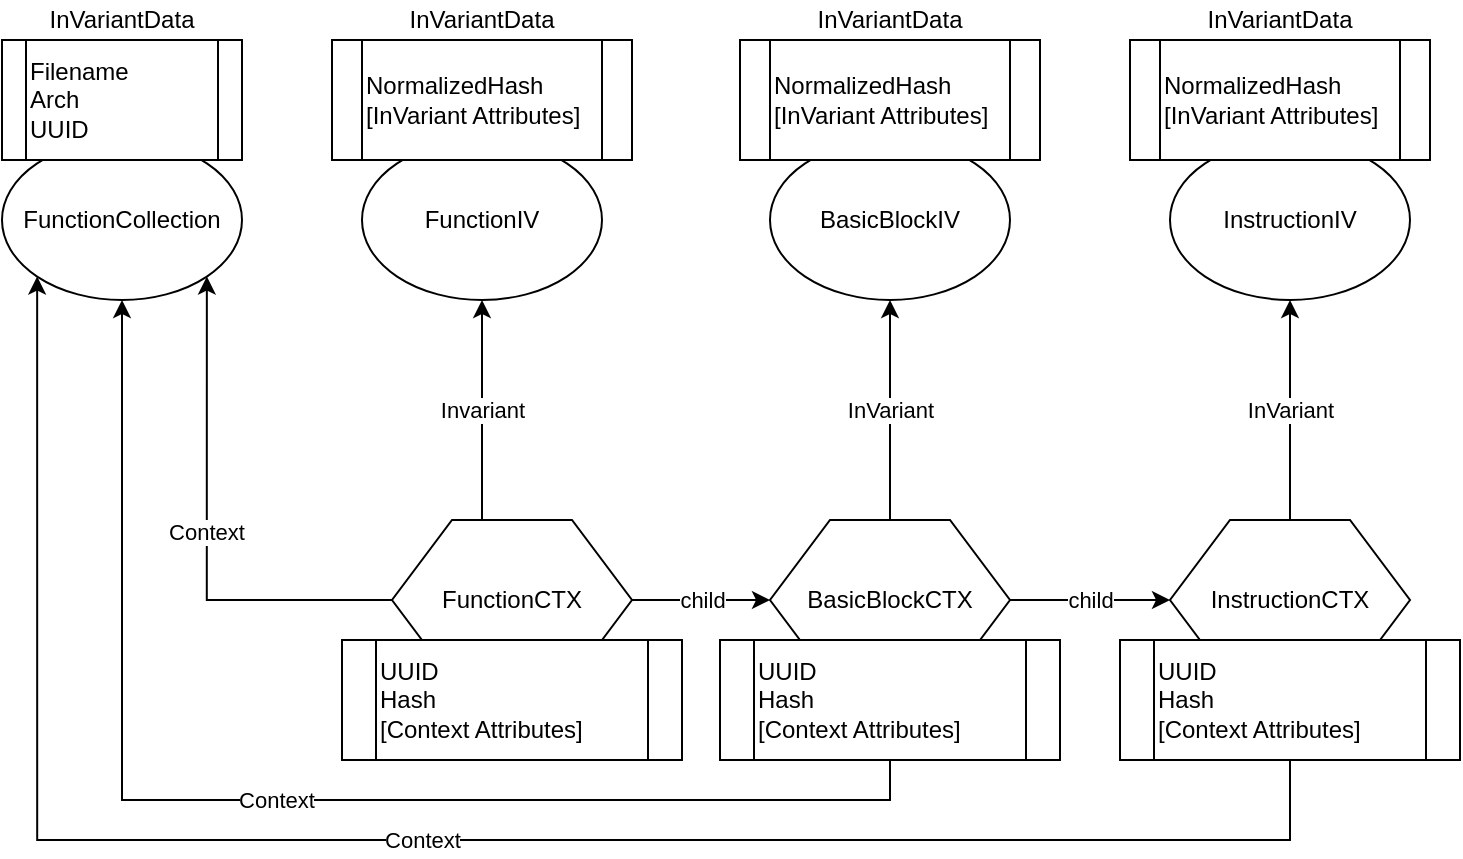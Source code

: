 <mxfile version="12.4.2" type="device" pages="1"><diagram id="bcFqXS2yl1Sr107ikY4w" name="Page-1"><mxGraphModel dx="1250" dy="579" grid="1" gridSize="10" guides="1" tooltips="1" connect="1" arrows="1" fold="1" page="1" pageScale="1" pageWidth="850" pageHeight="1100" math="0" shadow="0"><root><mxCell id="0"/><mxCell id="1" parent="0"/><mxCell id="XnRK6Sr7lQeAUw-V274N-1" value="FunctionCollection" style="ellipse;whiteSpace=wrap;html=1;" parent="1" vertex="1"><mxGeometry x="80" y="100" width="120" height="80" as="geometry"/></mxCell><mxCell id="XnRK6Sr7lQeAUw-V274N-2" value="FunctionIV" style="ellipse;whiteSpace=wrap;html=1;" parent="1" vertex="1"><mxGeometry x="260" y="100" width="120" height="80" as="geometry"/></mxCell><mxCell id="XnRK6Sr7lQeAUw-V274N-3" value="BasicBlockIV" style="ellipse;whiteSpace=wrap;html=1;" parent="1" vertex="1"><mxGeometry x="464" y="100" width="120" height="80" as="geometry"/></mxCell><mxCell id="XnRK6Sr7lQeAUw-V274N-4" value="InstructionIV" style="ellipse;whiteSpace=wrap;html=1;" parent="1" vertex="1"><mxGeometry x="664" y="100" width="120" height="80" as="geometry"/></mxCell><mxCell id="XnRK6Sr7lQeAUw-V274N-5" value="InVariantData" style="text;html=1;strokeColor=none;fillColor=none;align=center;verticalAlign=middle;whiteSpace=wrap;rounded=0;" parent="1" vertex="1"><mxGeometry x="120" y="30" width="40" height="20" as="geometry"/></mxCell><mxCell id="XnRK6Sr7lQeAUw-V274N-6" value="Filename&lt;br&gt;Arch&lt;br&gt;UUID" style="shape=process;whiteSpace=wrap;html=1;backgroundOutline=1;align=left;" parent="1" vertex="1"><mxGeometry x="80" y="50" width="120" height="60" as="geometry"/></mxCell><mxCell id="XnRK6Sr7lQeAUw-V274N-7" value="InVariantData" style="text;html=1;strokeColor=none;fillColor=none;align=center;verticalAlign=middle;whiteSpace=wrap;rounded=0;" parent="1" vertex="1"><mxGeometry x="300" y="30" width="40" height="20" as="geometry"/></mxCell><mxCell id="XnRK6Sr7lQeAUw-V274N-8" value="NormalizedHash&lt;br&gt;[InVariant Attributes]" style="shape=process;whiteSpace=wrap;html=1;backgroundOutline=1;align=left;" parent="1" vertex="1"><mxGeometry x="245" y="50" width="150" height="60" as="geometry"/></mxCell><mxCell id="XnRK6Sr7lQeAUw-V274N-19" value="Context" style="edgeStyle=orthogonalEdgeStyle;rounded=0;orthogonalLoop=1;jettySize=auto;html=1;entryX=1;entryY=1;entryDx=0;entryDy=0;" parent="1" source="XnRK6Sr7lQeAUw-V274N-13" edge="1" target="XnRK6Sr7lQeAUw-V274N-1"><mxGeometry relative="1" as="geometry"><mxPoint x="140" y="179" as="targetPoint"/><Array as="points"><mxPoint x="182" y="330"/></Array></mxGeometry></mxCell><mxCell id="Gk66a18uzSzmDGvEPxr9-5" value="child" style="edgeStyle=orthogonalEdgeStyle;rounded=0;orthogonalLoop=1;jettySize=auto;html=1;exitX=1;exitY=0.5;exitDx=0;exitDy=0;" edge="1" parent="1" source="XnRK6Sr7lQeAUw-V274N-13" target="Gk66a18uzSzmDGvEPxr9-4"><mxGeometry relative="1" as="geometry"><mxPoint x="402" y="330" as="sourcePoint"/></mxGeometry></mxCell><mxCell id="XnRK6Sr7lQeAUw-V274N-13" value="FunctionCTX" style="shape=hexagon;perimeter=hexagonPerimeter2;whiteSpace=wrap;html=1;" parent="1" vertex="1"><mxGeometry x="275" y="290" width="120" height="80" as="geometry"/></mxCell><mxCell id="Gk66a18uzSzmDGvEPxr9-11" value="child" style="edgeStyle=orthogonalEdgeStyle;rounded=0;orthogonalLoop=1;jettySize=auto;html=1;" edge="1" parent="1" source="Gk66a18uzSzmDGvEPxr9-4" target="Gk66a18uzSzmDGvEPxr9-10"><mxGeometry relative="1" as="geometry"/></mxCell><mxCell id="Gk66a18uzSzmDGvEPxr9-4" value="BasicBlockCTX" style="shape=hexagon;perimeter=hexagonPerimeter2;whiteSpace=wrap;html=1;" vertex="1" parent="1"><mxGeometry x="464" y="290" width="120" height="80" as="geometry"/></mxCell><mxCell id="Gk66a18uzSzmDGvEPxr9-10" value="InstructionCTX" style="shape=hexagon;perimeter=hexagonPerimeter2;whiteSpace=wrap;html=1;" vertex="1" parent="1"><mxGeometry x="664" y="290" width="120" height="80" as="geometry"/></mxCell><mxCell id="XnRK6Sr7lQeAUw-V274N-20" value="UUID&lt;br&gt;Hash&lt;br&gt;[Context Attributes]" style="shape=process;whiteSpace=wrap;html=1;backgroundOutline=1;align=left;" parent="1" vertex="1"><mxGeometry x="250" y="350" width="170" height="60" as="geometry"/></mxCell><mxCell id="XnRK6Sr7lQeAUw-V274N-21" value="InVariantData" style="text;html=1;strokeColor=none;fillColor=none;align=center;verticalAlign=middle;whiteSpace=wrap;rounded=0;" parent="1" vertex="1"><mxGeometry x="504" y="30" width="40" height="20" as="geometry"/></mxCell><mxCell id="XnRK6Sr7lQeAUw-V274N-22" value="NormalizedHash&lt;br&gt;[InVariant Attributes]" style="shape=process;whiteSpace=wrap;html=1;backgroundOutline=1;align=left;" parent="1" vertex="1"><mxGeometry x="449" y="50" width="150" height="60" as="geometry"/></mxCell><mxCell id="XnRK6Sr7lQeAUw-V274N-23" value="InVariantData" style="text;html=1;strokeColor=none;fillColor=none;align=center;verticalAlign=middle;whiteSpace=wrap;rounded=0;" parent="1" vertex="1"><mxGeometry x="699" y="30" width="40" height="20" as="geometry"/></mxCell><mxCell id="XnRK6Sr7lQeAUw-V274N-24" value="NormalizedHash&lt;br&gt;[InVariant Attributes]" style="shape=process;whiteSpace=wrap;html=1;backgroundOutline=1;align=left;" parent="1" vertex="1"><mxGeometry x="644" y="50" width="150" height="60" as="geometry"/></mxCell><mxCell id="XnRK6Sr7lQeAUw-V274N-25" value="Invariant" style="rounded=0;orthogonalLoop=1;jettySize=auto;html=1;exitX=0.375;exitY=0;exitDx=0;exitDy=0;entryX=0.5;entryY=1;entryDx=0;entryDy=0;" parent="1" source="XnRK6Sr7lQeAUw-V274N-13" target="XnRK6Sr7lQeAUw-V274N-2" edge="1"><mxGeometry relative="1" as="geometry"><mxPoint x="395" y="290" as="sourcePoint"/><mxPoint x="195" y="139" as="targetPoint"/></mxGeometry></mxCell><mxCell id="XnRK6Sr7lQeAUw-V274N-26" value="InVariant" style="rounded=0;orthogonalLoop=1;jettySize=auto;html=1;entryX=0.5;entryY=1;entryDx=0;entryDy=0;exitX=0.5;exitY=0;exitDx=0;exitDy=0;" parent="1" source="Gk66a18uzSzmDGvEPxr9-4" target="XnRK6Sr7lQeAUw-V274N-3" edge="1"><mxGeometry relative="1" as="geometry"><mxPoint x="534" y="280" as="sourcePoint"/><mxPoint x="364" y="180" as="targetPoint"/></mxGeometry></mxCell><mxCell id="XnRK6Sr7lQeAUw-V274N-27" value="InVariant" style="rounded=0;orthogonalLoop=1;jettySize=auto;html=1;exitX=0.5;exitY=0;exitDx=0;exitDy=0;entryX=0.5;entryY=1;entryDx=0;entryDy=0;" parent="1" source="Gk66a18uzSzmDGvEPxr9-10" target="XnRK6Sr7lQeAUw-V274N-4" edge="1"><mxGeometry relative="1" as="geometry"><mxPoint x="584" y="340" as="sourcePoint"/><mxPoint x="519" y="230" as="targetPoint"/></mxGeometry></mxCell><mxCell id="Gk66a18uzSzmDGvEPxr9-13" value="UUID&lt;br&gt;Hash&lt;br&gt;[Context Attributes]" style="shape=process;whiteSpace=wrap;html=1;backgroundOutline=1;align=left;" vertex="1" parent="1"><mxGeometry x="439" y="350" width="170" height="60" as="geometry"/></mxCell><mxCell id="Gk66a18uzSzmDGvEPxr9-14" value="UUID&lt;br&gt;Hash&lt;br&gt;[Context Attributes]" style="shape=process;whiteSpace=wrap;html=1;backgroundOutline=1;align=left;" vertex="1" parent="1"><mxGeometry x="639" y="350" width="170" height="60" as="geometry"/></mxCell><mxCell id="Gk66a18uzSzmDGvEPxr9-16" value="Context" style="edgeStyle=orthogonalEdgeStyle;rounded=0;orthogonalLoop=1;jettySize=auto;html=1;exitX=0.5;exitY=1;exitDx=0;exitDy=0;" edge="1" parent="1" source="Gk66a18uzSzmDGvEPxr9-13"><mxGeometry relative="1" as="geometry"><mxPoint x="140" y="180" as="targetPoint"/><Array as="points"><mxPoint x="524" y="430"/><mxPoint x="140" y="430"/><mxPoint x="140" y="180"/></Array><mxPoint x="260" y="331" as="sourcePoint"/></mxGeometry></mxCell><mxCell id="Gk66a18uzSzmDGvEPxr9-17" value="Context" style="edgeStyle=orthogonalEdgeStyle;rounded=0;orthogonalLoop=1;jettySize=auto;html=1;exitX=0.5;exitY=1;exitDx=0;exitDy=0;entryX=0;entryY=1;entryDx=0;entryDy=0;" edge="1" parent="1" source="Gk66a18uzSzmDGvEPxr9-14" target="XnRK6Sr7lQeAUw-V274N-1"><mxGeometry relative="1" as="geometry"><mxPoint x="340" y="180" as="targetPoint"/><Array as="points"><mxPoint x="724" y="450"/><mxPoint x="98" y="450"/></Array><mxPoint x="739" y="410" as="sourcePoint"/></mxGeometry></mxCell></root></mxGraphModel></diagram></mxfile>